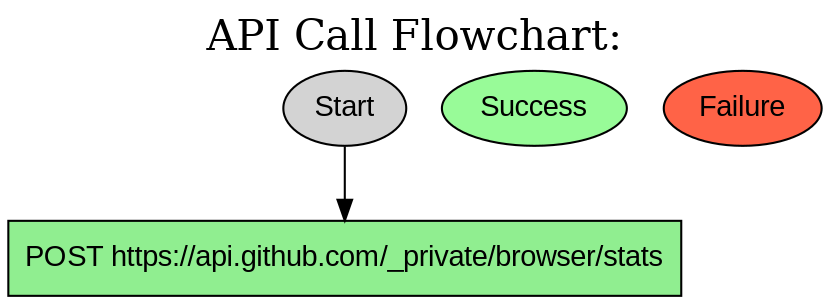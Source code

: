 digraph APIFlowchart {
            // Global settings for appearance
            node [shape=box, style="filled", fontname="Arial"];
            edge [fontname="Arial"];
            // Start of the API flow
            start [label="Start", shape=oval, fillcolor="#D3D3D3"];
        
            // API Call Nodes
            "POST https://api.github.com/_private/browser/stats" [label="POST https://api.github.com/_private/browser/stats
", shape=box, fillcolor="#90EE90"];
            
        
            // Outcome Status Nodes
            success [label="Success", shape=ellipse, fillcolor="#98FB98"];
            failure [label="Failure", shape=ellipse, fillcolor="#FF6347"];
        
            // Flow and Decisions
            start -> "POST https://api.github.com/_private/browser/stats"
            
        
            // Actual Outcomes as per CSV data (highlighted path)
            "POST https://api.github.com/_private/browser/stats"  ;
            
        
            // Customizing the appearance
            label="API Call Flowchart:";
            fontsize=20;
            labelloc="t";
        }